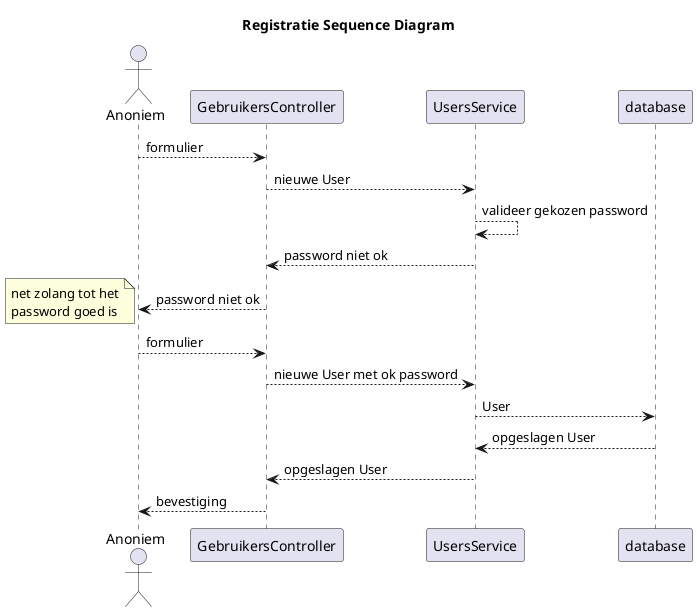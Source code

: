 @startuml

title Registratie Sequence Diagram

actor Anoniem

Anoniem --> GebruikersController: formulier
GebruikersController --> UsersService: nieuwe User
UsersService --> UsersService: valideer gekozen password
UsersService --> GebruikersController: password niet ok
GebruikersController --> Anoniem: password niet ok

note left
net zolang tot het
password goed is
end note

Anoniem --> GebruikersController: formulier
GebruikersController --> UsersService: nieuwe User met ok password
UsersService --> database: User
database --> UsersService: opgeslagen User
UsersService --> GebruikersController: opgeslagen User
GebruikersController --> Anoniem: bevestiging

@enduml
